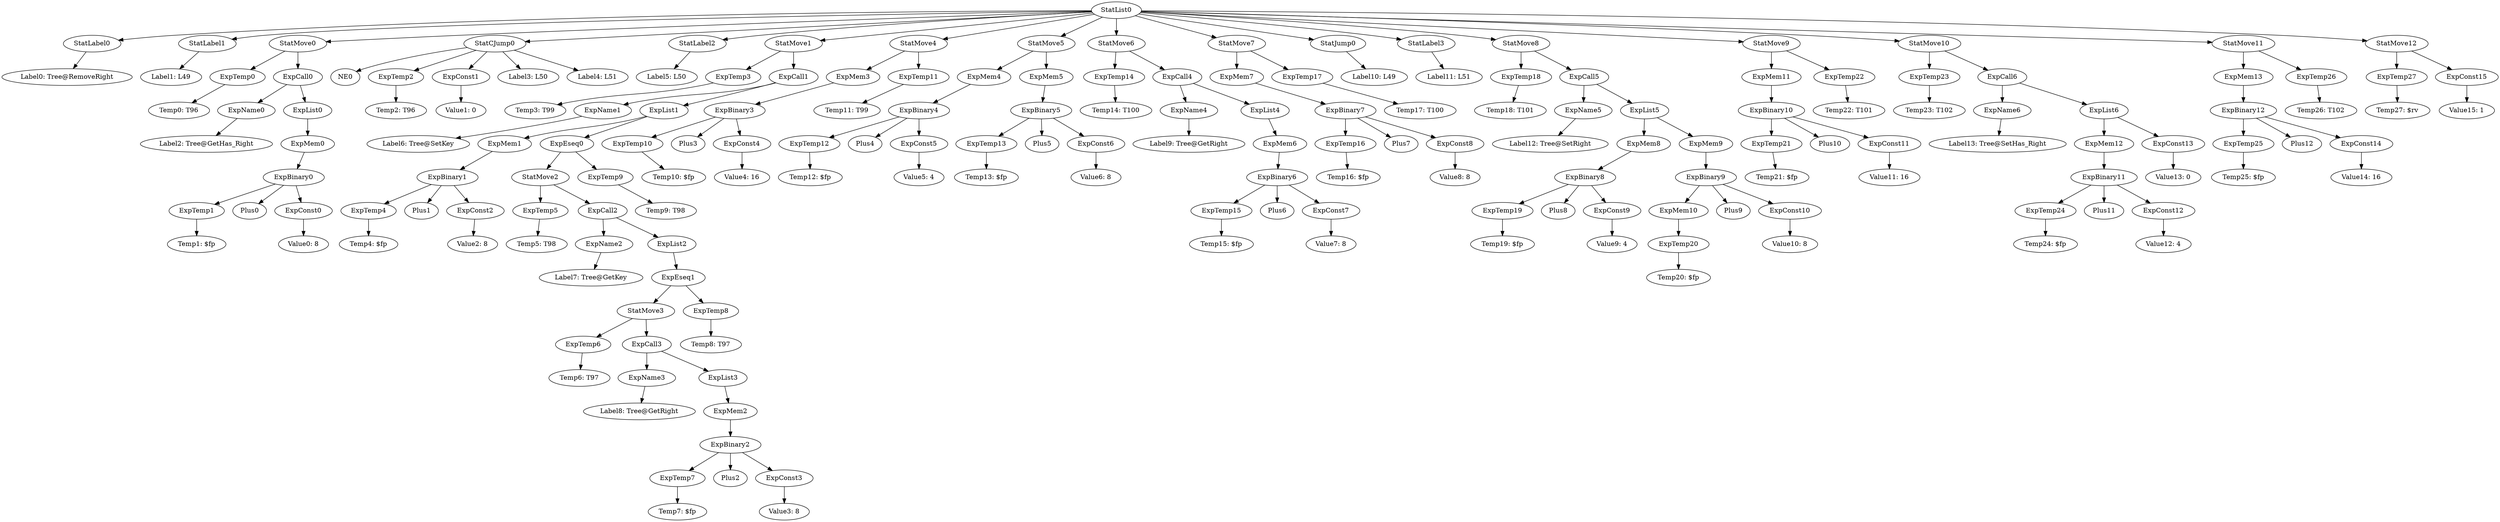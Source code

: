 digraph {
	ordering = out;
	ExpConst15 -> "Value15: 1";
	ExpTemp26 -> "Temp26: T102";
	ExpMem13 -> ExpBinary12;
	ExpConst14 -> "Value14: 16";
	ExpTemp25 -> "Temp25: $fp";
	ExpConst13 -> "Value13: 0";
	ExpMem12 -> ExpBinary11;
	ExpConst12 -> "Value12: 4";
	ExpTemp24 -> "Temp24: $fp";
	ExpName6 -> "Label13: Tree@SetHas_Right";
	StatMove10 -> ExpTemp23;
	StatMove10 -> ExpCall6;
	ExpConst4 -> "Value4: 16";
	ExpConst2 -> "Value2: 8";
	ExpConst3 -> "Value3: 8";
	ExpBinary2 -> ExpTemp7;
	ExpBinary2 -> Plus2;
	ExpBinary2 -> ExpConst3;
	ExpMem5 -> ExpBinary5;
	ExpName3 -> "Label8: Tree@GetRight";
	ExpList3 -> ExpMem2;
	StatMove3 -> ExpTemp6;
	StatMove3 -> ExpCall3;
	ExpList2 -> ExpEseq1;
	ExpTemp22 -> "Temp22: T101";
	ExpTemp6 -> "Temp6: T97";
	StatMove6 -> ExpTemp14;
	StatMove6 -> ExpCall4;
	StatMove2 -> ExpTemp5;
	StatMove2 -> ExpCall2;
	StatLabel0 -> "Label0: Tree@RemoveRight";
	ExpTemp19 -> "Temp19: $fp";
	ExpMem1 -> ExpBinary1;
	ExpConst6 -> "Value6: 8";
	ExpCall2 -> ExpName2;
	ExpCall2 -> ExpList2;
	ExpCall3 -> ExpName3;
	ExpCall3 -> ExpList3;
	ExpName2 -> "Label7: Tree@GetKey";
	ExpTemp5 -> "Temp5: T98";
	ExpTemp7 -> "Temp7: $fp";
	ExpTemp0 -> "Temp0: T96";
	ExpTemp4 -> "Temp4: $fp";
	ExpBinary12 -> ExpTemp25;
	ExpBinary12 -> Plus12;
	ExpBinary12 -> ExpConst14;
	ExpName5 -> "Label12: Tree@SetRight";
	ExpBinary0 -> ExpTemp1;
	ExpBinary0 -> Plus0;
	ExpBinary0 -> ExpConst0;
	ExpTemp27 -> "Temp27: $rv";
	ExpList4 -> ExpMem6;
	ExpEseq1 -> StatMove3;
	ExpEseq1 -> ExpTemp8;
	ExpName1 -> "Label6: Tree@SetKey";
	ExpTemp15 -> "Temp15: $fp";
	StatMove0 -> ExpTemp0;
	StatMove0 -> ExpCall0;
	StatMove8 -> ExpTemp18;
	StatMove8 -> ExpCall5;
	ExpMem2 -> ExpBinary2;
	ExpTemp12 -> "Temp12: $fp";
	ExpCall0 -> ExpName0;
	ExpCall0 -> ExpList0;
	StatLabel1 -> "Label1: L49";
	ExpList6 -> ExpMem12;
	ExpList6 -> ExpConst13;
	ExpConst1 -> "Value1: 0";
	ExpMem0 -> ExpBinary0;
	ExpList0 -> ExpMem0;
	StatCJump0 -> NE0;
	StatCJump0 -> ExpTemp2;
	StatCJump0 -> ExpConst1;
	StatCJump0 -> "Label3: L50";
	StatCJump0 -> "Label4: L51";
	ExpCall1 -> ExpName1;
	ExpCall1 -> ExpList1;
	StatJump0 -> "Label10: L49";
	ExpTemp8 -> "Temp8: T97";
	ExpBinary9 -> ExpMem10;
	ExpBinary9 -> Plus9;
	ExpBinary9 -> ExpConst10;
	ExpBinary7 -> ExpTemp16;
	ExpBinary7 -> Plus7;
	ExpBinary7 -> ExpConst8;
	ExpTemp18 -> "Temp18: T101";
	StatMove1 -> ExpTemp3;
	StatMove1 -> ExpCall1;
	ExpTemp2 -> "Temp2: T96";
	ExpConst0 -> "Value0: 8";
	ExpList1 -> ExpMem1;
	ExpList1 -> ExpEseq0;
	ExpTemp1 -> "Temp1: $fp";
	ExpBinary4 -> ExpTemp12;
	ExpBinary4 -> Plus4;
	ExpBinary4 -> ExpConst5;
	ExpTemp9 -> "Temp9: T98";
	ExpCall4 -> ExpName4;
	ExpCall4 -> ExpList4;
	ExpTemp3 -> "Temp3: T99";
	ExpMem3 -> ExpBinary3;
	ExpBinary1 -> ExpTemp4;
	ExpBinary1 -> Plus1;
	ExpBinary1 -> ExpConst2;
	ExpConst10 -> "Value10: 8";
	ExpEseq0 -> StatMove2;
	ExpEseq0 -> ExpTemp9;
	ExpTemp11 -> "Temp11: T99";
	ExpConst5 -> "Value5: 4";
	ExpBinary11 -> ExpTemp24;
	ExpBinary11 -> Plus11;
	ExpBinary11 -> ExpConst12;
	ExpMem4 -> ExpBinary4;
	ExpName4 -> "Label9: Tree@GetRight";
	ExpTemp13 -> "Temp13: $fp";
	ExpBinary5 -> ExpTemp13;
	ExpBinary5 -> Plus5;
	ExpBinary5 -> ExpConst6;
	StatLabel2 -> "Label5: L50";
	StatMove4 -> ExpMem3;
	StatMove4 -> ExpTemp11;
	StatMove5 -> ExpMem4;
	StatMove5 -> ExpMem5;
	ExpConst9 -> "Value9: 4";
	StatMove12 -> ExpTemp27;
	StatMove12 -> ExpConst15;
	ExpTemp14 -> "Temp14: T100";
	ExpBinary6 -> ExpTemp15;
	ExpBinary6 -> Plus6;
	ExpBinary6 -> ExpConst7;
	ExpTemp16 -> "Temp16: $fp";
	ExpConst7 -> "Value7: 8";
	ExpMem6 -> ExpBinary6;
	StatLabel3 -> "Label11: L51";
	ExpBinary3 -> ExpTemp10;
	ExpBinary3 -> Plus3;
	ExpBinary3 -> ExpConst4;
	ExpMem7 -> ExpBinary7;
	StatMove7 -> ExpMem7;
	StatMove7 -> ExpTemp17;
	ExpBinary10 -> ExpTemp21;
	ExpBinary10 -> Plus10;
	ExpBinary10 -> ExpConst11;
	ExpMem9 -> ExpBinary9;
	ExpTemp23 -> "Temp23: T102";
	ExpTemp17 -> "Temp17: T100";
	ExpTemp21 -> "Temp21: $fp";
	ExpCall5 -> ExpName5;
	ExpCall5 -> ExpList5;
	ExpBinary8 -> ExpTemp19;
	ExpBinary8 -> Plus8;
	ExpBinary8 -> ExpConst9;
	ExpMem8 -> ExpBinary8;
	ExpList5 -> ExpMem8;
	ExpList5 -> ExpMem9;
	ExpConst8 -> "Value8: 8";
	ExpName0 -> "Label2: Tree@GetHas_Right";
	ExpTemp20 -> "Temp20: $fp";
	ExpCall6 -> ExpName6;
	ExpCall6 -> ExpList6;
	ExpTemp10 -> "Temp10: $fp";
	ExpMem10 -> ExpTemp20;
	StatList0 -> StatLabel0;
	StatList0 -> StatLabel1;
	StatList0 -> StatMove0;
	StatList0 -> StatCJump0;
	StatList0 -> StatLabel2;
	StatList0 -> StatMove1;
	StatList0 -> StatMove4;
	StatList0 -> StatMove5;
	StatList0 -> StatMove6;
	StatList0 -> StatMove7;
	StatList0 -> StatJump0;
	StatList0 -> StatLabel3;
	StatList0 -> StatMove8;
	StatList0 -> StatMove9;
	StatList0 -> StatMove10;
	StatList0 -> StatMove11;
	StatList0 -> StatMove12;
	ExpConst11 -> "Value11: 16";
	StatMove11 -> ExpMem13;
	StatMove11 -> ExpTemp26;
	ExpMem11 -> ExpBinary10;
	StatMove9 -> ExpMem11;
	StatMove9 -> ExpTemp22;
}

